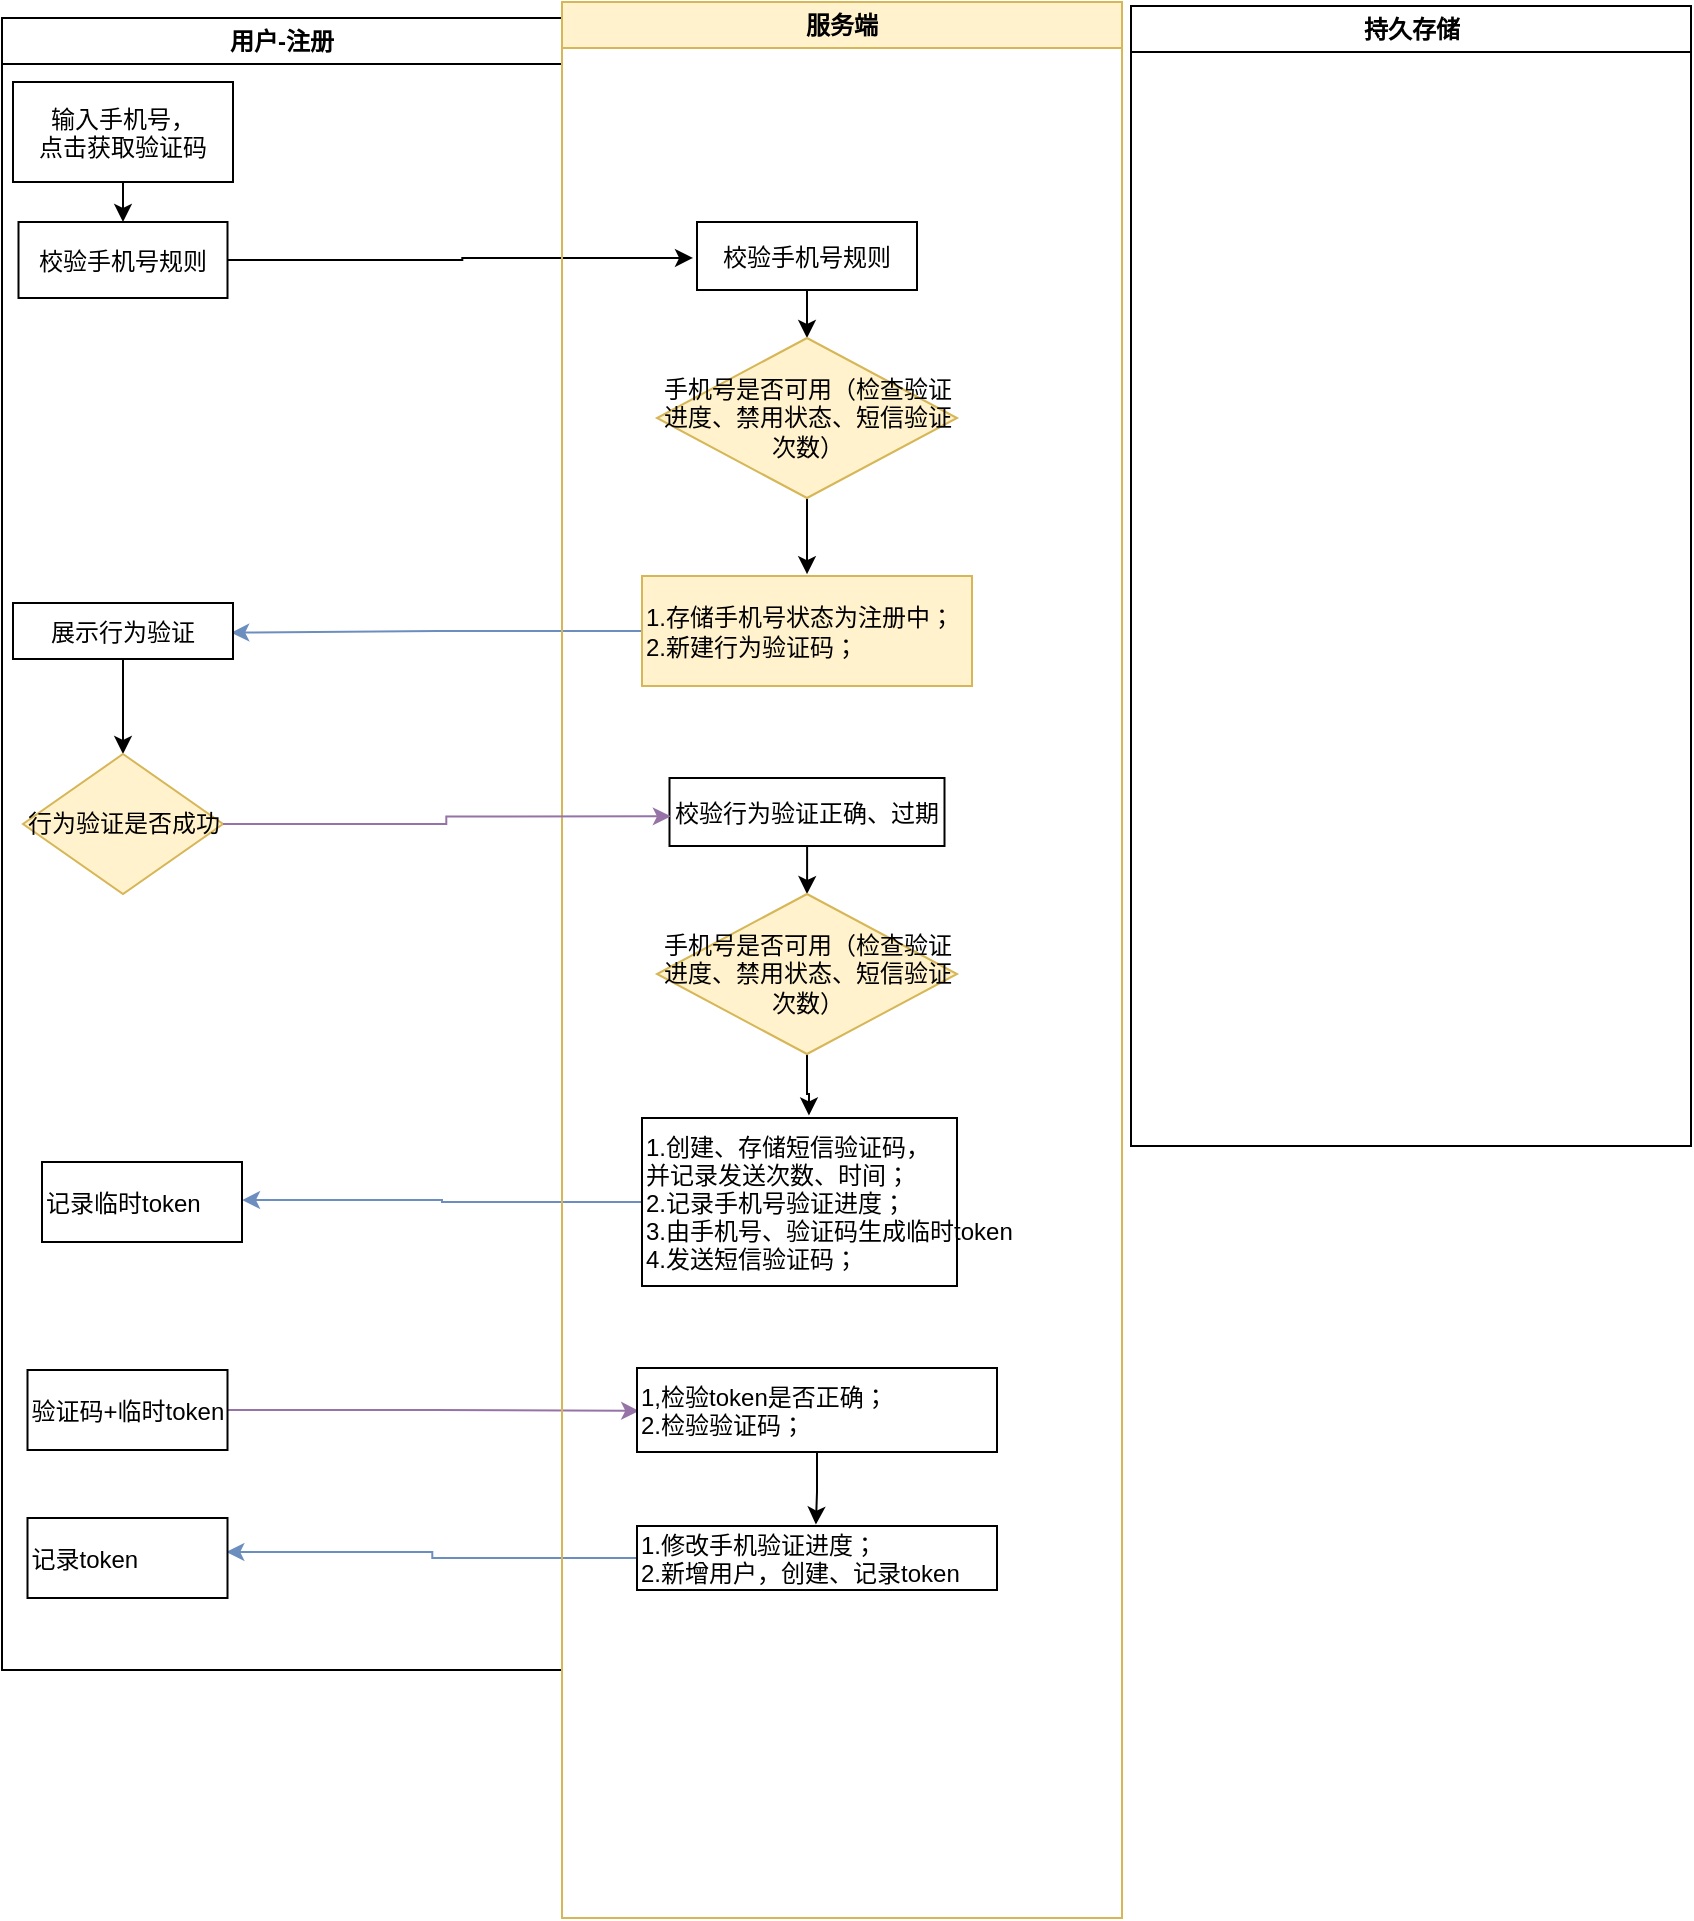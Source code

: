 <mxfile version="20.8.14" type="github">
  <diagram name="Page-1" id="e7e014a7-5840-1c2e-5031-d8a46d1fe8dd">
    <mxGraphModel dx="1093" dy="670" grid="1" gridSize="10" guides="1" tooltips="1" connect="1" arrows="1" fold="1" page="1" pageScale="1" pageWidth="1169" pageHeight="826" background="none" math="0" shadow="0">
      <root>
        <mxCell id="0" />
        <mxCell id="1" parent="0" />
        <mxCell id="GZBZKkGN8Y1aCkfuJeDu-95" style="edgeStyle=orthogonalEdgeStyle;rounded=0;orthogonalLoop=1;jettySize=auto;html=1;entryX=0.994;entryY=0.425;entryDx=0;entryDy=0;entryPerimeter=0;fillColor=#dae8fc;strokeColor=#6c8ebf;" edge="1" parent="1" source="GZBZKkGN8Y1aCkfuJeDu-92" target="GZBZKkGN8Y1aCkfuJeDu-94">
          <mxGeometry relative="1" as="geometry" />
        </mxCell>
        <mxCell id="GZBZKkGN8Y1aCkfuJeDu-91" style="edgeStyle=orthogonalEdgeStyle;rounded=0;orthogonalLoop=1;jettySize=auto;html=1;entryX=0.006;entryY=0.511;entryDx=0;entryDy=0;entryPerimeter=0;fillColor=#e1d5e7;strokeColor=#9673a6;" edge="1" parent="1" source="GZBZKkGN8Y1aCkfuJeDu-88" target="GZBZKkGN8Y1aCkfuJeDu-89">
          <mxGeometry relative="1" as="geometry" />
        </mxCell>
        <mxCell id="GZBZKkGN8Y1aCkfuJeDu-86" value="" style="edgeStyle=orthogonalEdgeStyle;rounded=0;orthogonalLoop=1;jettySize=auto;html=1;entryX=1;entryY=0.476;entryDx=0;entryDy=0;entryPerimeter=0;fillColor=#dae8fc;strokeColor=#6c8ebf;" edge="1" parent="1" source="GZBZKkGN8Y1aCkfuJeDu-77" target="GZBZKkGN8Y1aCkfuJeDu-85">
          <mxGeometry relative="1" as="geometry">
            <mxPoint x="350" y="600" as="targetPoint" />
          </mxGeometry>
        </mxCell>
        <mxCell id="GZBZKkGN8Y1aCkfuJeDu-68" style="edgeStyle=orthogonalEdgeStyle;rounded=0;orthogonalLoop=1;jettySize=auto;html=1;entryX=0.992;entryY=0.53;entryDx=0;entryDy=0;entryPerimeter=0;fillColor=#dae8fc;strokeColor=#6c8ebf;" edge="1" parent="1" source="GZBZKkGN8Y1aCkfuJeDu-53" target="GZBZKkGN8Y1aCkfuJeDu-48">
          <mxGeometry relative="1" as="geometry" />
        </mxCell>
        <mxCell id="GZBZKkGN8Y1aCkfuJeDu-65" style="edgeStyle=orthogonalEdgeStyle;rounded=0;orthogonalLoop=1;jettySize=auto;html=1;entryX=-0.018;entryY=0.529;entryDx=0;entryDy=0;entryPerimeter=0;" edge="1" parent="1" source="8" target="GZBZKkGN8Y1aCkfuJeDu-50">
          <mxGeometry relative="1" as="geometry" />
        </mxCell>
        <mxCell id="2" value="用户-注册" style="swimlane;whiteSpace=wrap" parent="1" vertex="1">
          <mxGeometry x="160" y="10" width="280" height="826" as="geometry" />
        </mxCell>
        <mxCell id="GZBZKkGN8Y1aCkfuJeDu-44" style="edgeStyle=orthogonalEdgeStyle;rounded=0;orthogonalLoop=1;jettySize=auto;html=1;entryX=0.506;entryY=-0.014;entryDx=0;entryDy=0;entryPerimeter=0;" edge="1" parent="2" source="7" target="8">
          <mxGeometry relative="1" as="geometry" />
        </mxCell>
        <mxCell id="7" value="输入手机号，&#xa;点击获取验证码" style="" parent="2" vertex="1">
          <mxGeometry x="5.5" y="32" width="110" height="50" as="geometry" />
        </mxCell>
        <mxCell id="8" value="校验手机号规则" style="" parent="2" vertex="1">
          <mxGeometry x="8.25" y="102" width="104.5" height="38" as="geometry" />
        </mxCell>
        <mxCell id="GZBZKkGN8Y1aCkfuJeDu-72" style="edgeStyle=orthogonalEdgeStyle;rounded=0;orthogonalLoop=1;jettySize=auto;html=1;entryX=0.5;entryY=0;entryDx=0;entryDy=0;" edge="1" parent="2" source="GZBZKkGN8Y1aCkfuJeDu-48" target="GZBZKkGN8Y1aCkfuJeDu-69">
          <mxGeometry relative="1" as="geometry" />
        </mxCell>
        <mxCell id="GZBZKkGN8Y1aCkfuJeDu-48" value="展示行为验证" style="" vertex="1" parent="2">
          <mxGeometry x="5.5" y="292.5" width="110" height="28" as="geometry" />
        </mxCell>
        <mxCell id="GZBZKkGN8Y1aCkfuJeDu-69" value="行为验证是否成功" style="rhombus;whiteSpace=wrap;html=1;fillColor=#fff2cc;strokeColor=#d6b656;" vertex="1" parent="2">
          <mxGeometry x="10.5" y="368" width="100" height="70" as="geometry" />
        </mxCell>
        <mxCell id="GZBZKkGN8Y1aCkfuJeDu-85" value="记录临时token" style="fillColor=rgb(255, 255, 255);strokeColor=rgb(0, 0, 0);fontColor=rgb(0, 0, 0);align=left;" vertex="1" parent="2">
          <mxGeometry x="20" y="572" width="100" height="40" as="geometry" />
        </mxCell>
        <mxCell id="GZBZKkGN8Y1aCkfuJeDu-88" value="验证码+临时token" style="fillColor=rgb(255, 255, 255);strokeColor=rgb(0, 0, 0);fontColor=rgb(0, 0, 0);align=left;" vertex="1" parent="2">
          <mxGeometry x="12.75" y="676" width="100" height="40" as="geometry" />
        </mxCell>
        <mxCell id="GZBZKkGN8Y1aCkfuJeDu-94" value="记录token" style="fillColor=rgb(255, 255, 255);strokeColor=rgb(0, 0, 0);fontColor=rgb(0, 0, 0);align=left;" vertex="1" parent="2">
          <mxGeometry x="12.75" y="750" width="100" height="40" as="geometry" />
        </mxCell>
        <mxCell id="3" value="服务端" style="swimlane;whiteSpace=wrap;fillColor=#fff2cc;strokeColor=#d6b656;" parent="1" vertex="1">
          <mxGeometry x="440" y="2" width="280" height="958" as="geometry" />
        </mxCell>
        <mxCell id="GZBZKkGN8Y1aCkfuJeDu-93" style="edgeStyle=orthogonalEdgeStyle;rounded=0;orthogonalLoop=1;jettySize=auto;html=1;entryX=0.497;entryY=-0.022;entryDx=0;entryDy=0;entryPerimeter=0;" edge="1" parent="3" source="GZBZKkGN8Y1aCkfuJeDu-89" target="GZBZKkGN8Y1aCkfuJeDu-92">
          <mxGeometry relative="1" as="geometry" />
        </mxCell>
        <mxCell id="GZBZKkGN8Y1aCkfuJeDu-55" value="" style="edgeStyle=orthogonalEdgeStyle;rounded=0;orthogonalLoop=1;jettySize=auto;html=1;" edge="1" parent="3" source="GZBZKkGN8Y1aCkfuJeDu-50" target="GZBZKkGN8Y1aCkfuJeDu-52">
          <mxGeometry relative="1" as="geometry" />
        </mxCell>
        <mxCell id="GZBZKkGN8Y1aCkfuJeDu-50" value="校验手机号规则" style="" vertex="1" parent="3">
          <mxGeometry x="67.5" y="110" width="110" height="34" as="geometry" />
        </mxCell>
        <mxCell id="GZBZKkGN8Y1aCkfuJeDu-59" style="edgeStyle=orthogonalEdgeStyle;rounded=0;orthogonalLoop=1;jettySize=auto;html=1;entryX=0.5;entryY=-0.017;entryDx=0;entryDy=0;entryPerimeter=0;" edge="1" parent="3" source="GZBZKkGN8Y1aCkfuJeDu-52" target="GZBZKkGN8Y1aCkfuJeDu-53">
          <mxGeometry relative="1" as="geometry" />
        </mxCell>
        <mxCell id="GZBZKkGN8Y1aCkfuJeDu-52" value="手机号是否可用（检查验证进度、禁用状态、短信验证次数）" style="rhombus;whiteSpace=wrap;html=1;fillColor=#fff2cc;strokeColor=#d6b656;" vertex="1" parent="3">
          <mxGeometry x="47.5" y="168" width="150" height="80" as="geometry" />
        </mxCell>
        <mxCell id="GZBZKkGN8Y1aCkfuJeDu-53" value="1.存储手机号状态为注册中；&lt;br&gt;2.新建行为验证码；" style="whiteSpace=wrap;html=1;fillColor=#fff2cc;strokeColor=#d6b656;fontColor=rgb(0, 0, 0);align=left;" vertex="1" parent="3">
          <mxGeometry x="40" y="287" width="165" height="55" as="geometry" />
        </mxCell>
        <mxCell id="GZBZKkGN8Y1aCkfuJeDu-82" style="edgeStyle=orthogonalEdgeStyle;rounded=0;orthogonalLoop=1;jettySize=auto;html=1;entryX=0.5;entryY=0;entryDx=0;entryDy=0;" edge="1" parent="3" source="GZBZKkGN8Y1aCkfuJeDu-74" target="GZBZKkGN8Y1aCkfuJeDu-81">
          <mxGeometry relative="1" as="geometry" />
        </mxCell>
        <mxCell id="GZBZKkGN8Y1aCkfuJeDu-74" value="校验行为验证正确、过期" style="" vertex="1" parent="3">
          <mxGeometry x="53.75" y="388" width="137.5" height="34" as="geometry" />
        </mxCell>
        <mxCell id="GZBZKkGN8Y1aCkfuJeDu-77" value="1.创建、存储短信验证码，&#xa;并记录发送次数、时间；&#xa;2.记录手机号验证进度；&#xa;3.由手机号、验证码生成临时token&#xa;4.发送短信验证码；" style="fillColor=rgb(255, 255, 255);strokeColor=rgb(0, 0, 0);fontColor=rgb(0, 0, 0);align=left;" vertex="1" parent="3">
          <mxGeometry x="40" y="558" width="157.5" height="84" as="geometry" />
        </mxCell>
        <mxCell id="GZBZKkGN8Y1aCkfuJeDu-83" style="edgeStyle=orthogonalEdgeStyle;rounded=0;orthogonalLoop=1;jettySize=auto;html=1;entryX=0.53;entryY=-0.015;entryDx=0;entryDy=0;entryPerimeter=0;" edge="1" parent="3" source="GZBZKkGN8Y1aCkfuJeDu-81" target="GZBZKkGN8Y1aCkfuJeDu-77">
          <mxGeometry relative="1" as="geometry" />
        </mxCell>
        <mxCell id="GZBZKkGN8Y1aCkfuJeDu-81" value="手机号是否可用（检查验证进度、禁用状态、短信验证次数）" style="rhombus;whiteSpace=wrap;html=1;fillColor=#fff2cc;strokeColor=#d6b656;" vertex="1" parent="3">
          <mxGeometry x="47.5" y="446" width="150" height="80" as="geometry" />
        </mxCell>
        <mxCell id="GZBZKkGN8Y1aCkfuJeDu-89" value="1,检验token是否正确；&#xa;2.检验验证码；" style="fillColor=rgb(255, 255, 255);strokeColor=rgb(0, 0, 0);fontColor=rgb(0, 0, 0);align=left;" vertex="1" parent="3">
          <mxGeometry x="37.5" y="683" width="180" height="42" as="geometry" />
        </mxCell>
        <mxCell id="GZBZKkGN8Y1aCkfuJeDu-92" value="1.修改手机验证进度；&#xa;2.新增用户，创建、记录token" style="fillColor=rgb(255, 255, 255);strokeColor=rgb(0, 0, 0);fontColor=rgb(0, 0, 0);align=left;" vertex="1" parent="3">
          <mxGeometry x="37.5" y="762" width="180" height="32" as="geometry" />
        </mxCell>
        <mxCell id="4" value="持久存储" style="swimlane;whiteSpace=wrap;startSize=23;" parent="1" vertex="1">
          <mxGeometry x="724.5" y="4" width="280" height="570" as="geometry" />
        </mxCell>
        <mxCell id="GZBZKkGN8Y1aCkfuJeDu-84" style="edgeStyle=orthogonalEdgeStyle;rounded=0;orthogonalLoop=1;jettySize=auto;html=1;entryX=0.005;entryY=0.564;entryDx=0;entryDy=0;entryPerimeter=0;fillColor=#e1d5e7;strokeColor=#9673a6;" edge="1" parent="1" source="GZBZKkGN8Y1aCkfuJeDu-69" target="GZBZKkGN8Y1aCkfuJeDu-74">
          <mxGeometry relative="1" as="geometry" />
        </mxCell>
      </root>
    </mxGraphModel>
  </diagram>
</mxfile>
